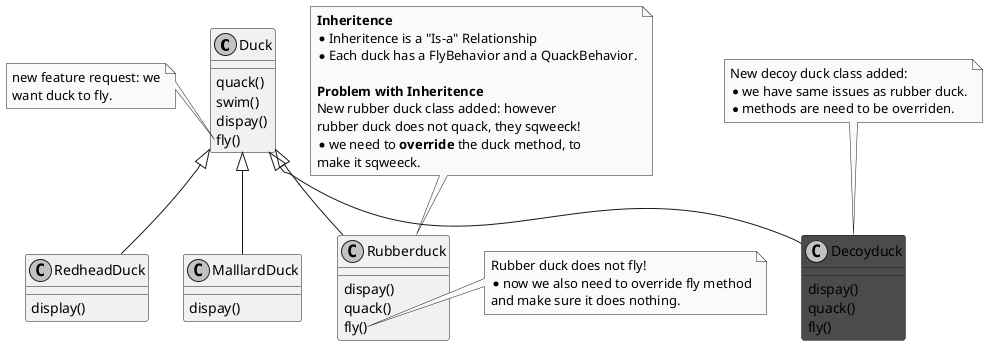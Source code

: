 @startuml
skinparam monochrome true
class Duck {
    quack()
    swim()
    dispay()
    fly()
}

note left of Duck::fly
    new feature request: we
    want duck to fly.
end note

class MalllardDuck{
    dispay()
}

class RedheadDuck {
    display()
}

class Rubberduck {
    dispay()
    quack()
    fly()
}

Duck <|-- MalllardDuck
Duck <|-- RedheadDuck
Duck <|-- Rubberduck

note top of Rubberduck
    <b>Inheritence
    * Inheritence is a "Is-a" Relationship
    * Each duck has a FlyBehavior and a QuackBehavior.

    <b>Problem with Inheritence
    New rubber duck class added: however
    rubber duck does not quack, they sqweeck!
    * we need to <b>override</b> the duck method, to
    make it sqweeck.
end note
note right of Rubberduck::fly
    Rubber duck does not fly!
    * now we also need to override fly method
    and make sure it does nothing.
end note

class Decoyduck #green{
    dispay()
    quack()
    fly()
}
Duck <|-- Decoyduck
note top of Decoyduck
    New decoy duck class added:
    * we have same issues as rubber duck.
    * methods are need to be overriden.
end note

@enduml